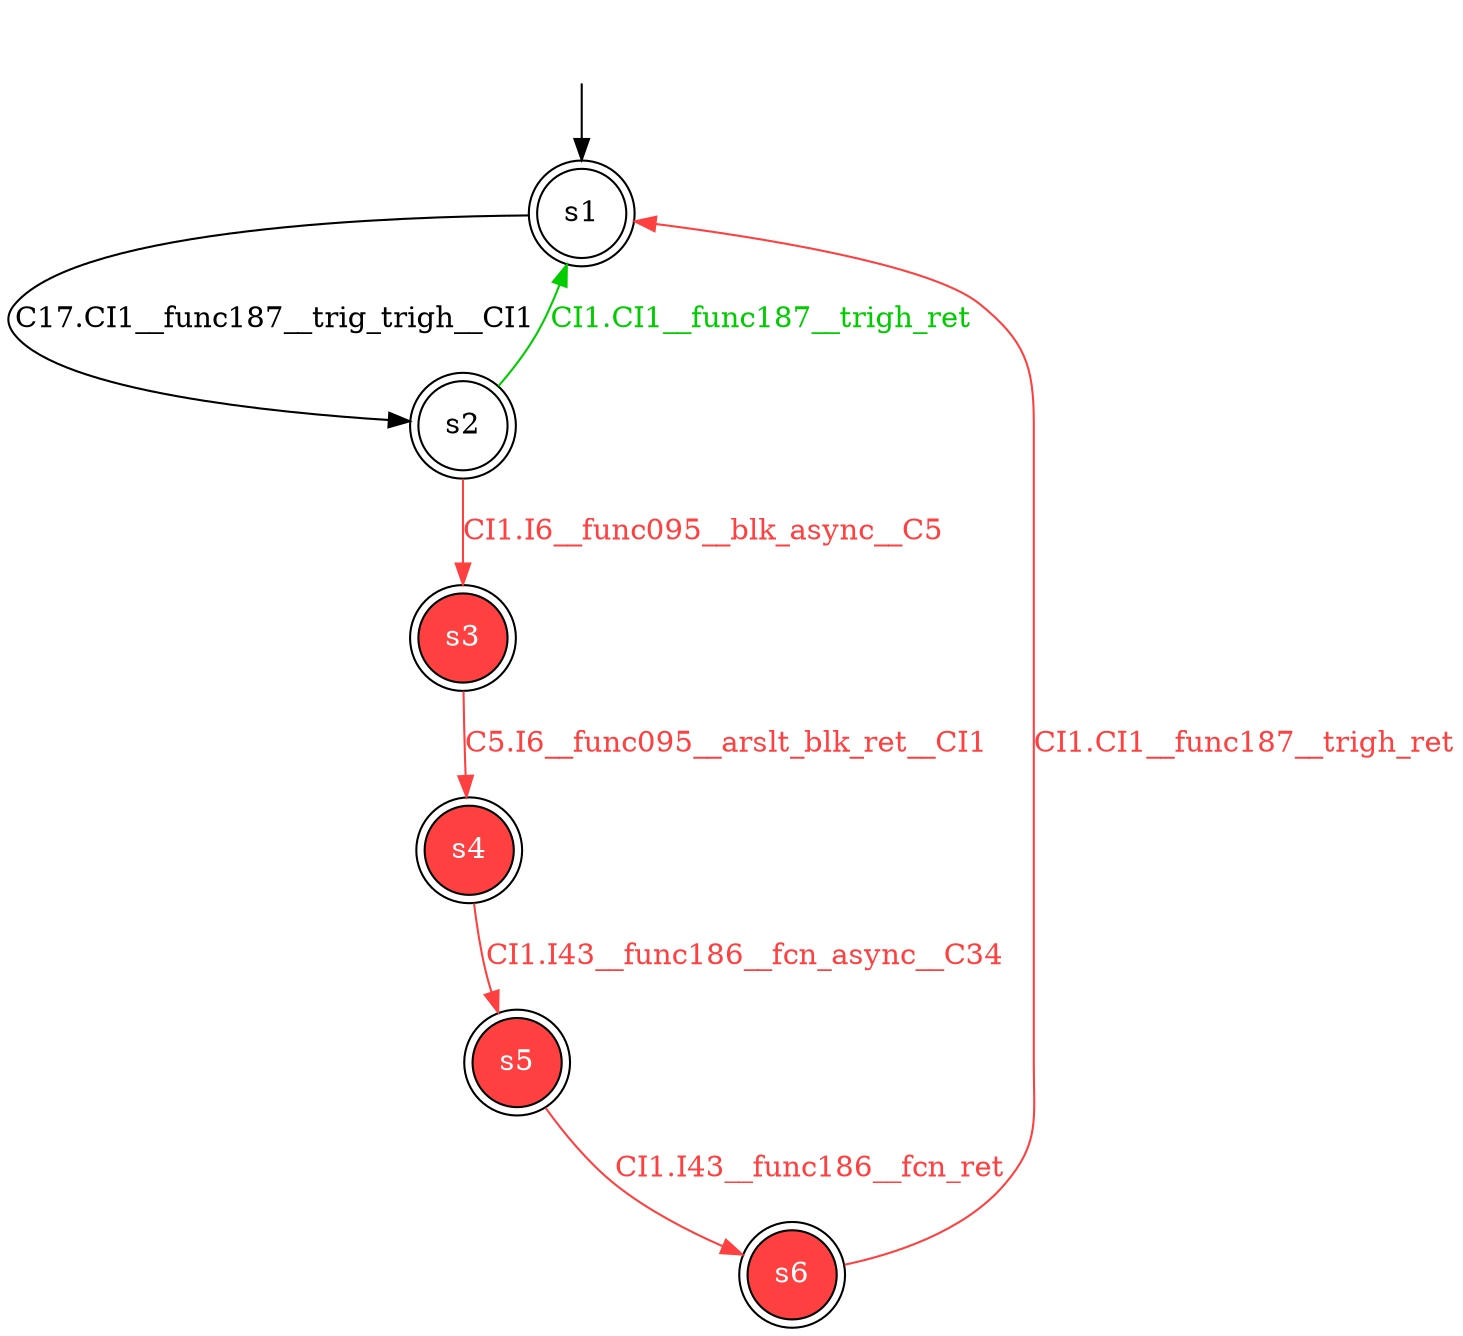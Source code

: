 digraph diffautomaton {
	1 [label=<s1> shape="doublecircle"];
	2 [label=<s2> shape="doublecircle"];
	3 [label=<s3> shape="doublecircle" fillcolor="#ff4040" fontcolor="#ffffff" style="filled"];
	4 [label=<s4> shape="doublecircle" fillcolor="#ff4040" fontcolor="#ffffff" style="filled"];
	5 [label=<s5> shape="doublecircle" fillcolor="#ff4040" fontcolor="#ffffff" style="filled"];
	6 [label=<s6> shape="doublecircle" fillcolor="#ff4040" fontcolor="#ffffff" style="filled"];
	__init1 [label=<> shape="none"];
	__init1 -> 1;
	1 -> 2 [label=<<font color="#000000">C17.CI1__func187__trig_trigh__CI1</font>> id="1-0-2"];
	2 -> 3 [label=<<font color="#ff4040">CI1.I6__func095__blk_async__C5</font>> color="#ff4040" id="2-0-3"];
	2 -> 1 [label=<<font color="#00cc00">CI1.CI1__func187__trigh_ret</font>> color="#00cc00" id="2-1-1"];
	3 -> 4 [label=<<font color="#ff4040">C5.I6__func095__arslt_blk_ret__CI1</font>> color="#ff4040" id="3-0-4"];
	4 -> 5 [label=<<font color="#ff4040">CI1.I43__func186__fcn_async__C34</font>> color="#ff4040" id="4-0-5"];
	5 -> 6 [label=<<font color="#ff4040">CI1.I43__func186__fcn_ret</font>> color="#ff4040" id="5-0-6"];
	6 -> 1 [label=<<font color="#ff4040">CI1.CI1__func187__trigh_ret</font>> color="#ff4040" id="6-0-1"];
}
